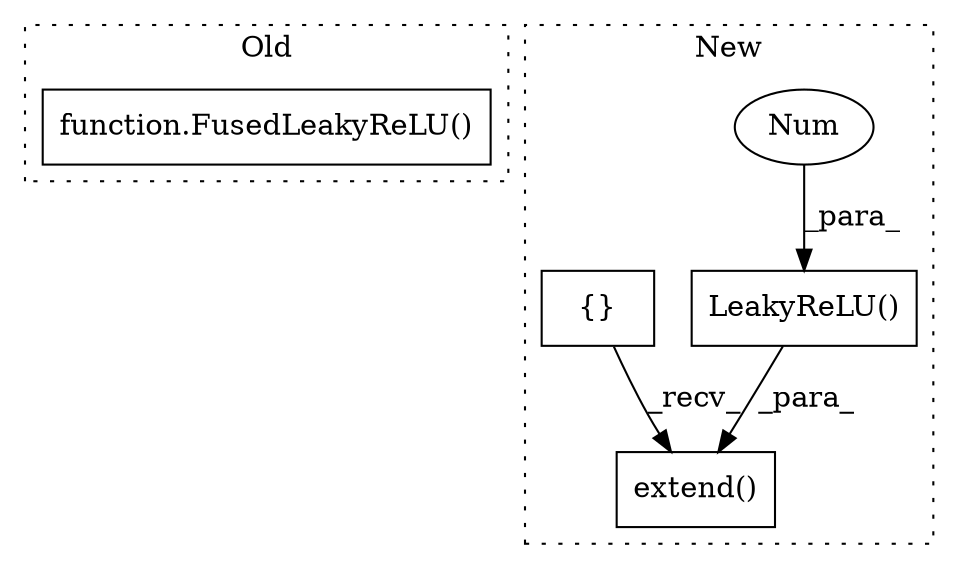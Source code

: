 digraph G {
subgraph cluster0 {
1 [label="function.FusedLeakyReLU()" a="75" s="10730,10755" l="15,1" shape="box"];
label = "Old";
style="dotted";
}
subgraph cluster1 {
2 [label="extend()" a="75" s="12286,12588" l="14,1" shape="box"];
3 [label="LeakyReLU()" a="75" s="12506,12522" l="13,15" shape="box"];
4 [label="Num" a="76" s="12519" l="3" shape="ellipse"];
5 [label="{}" a="59" s="11978,11978" l="2,1" shape="box"];
label = "New";
style="dotted";
}
3 -> 2 [label="_para_"];
4 -> 3 [label="_para_"];
5 -> 2 [label="_recv_"];
}